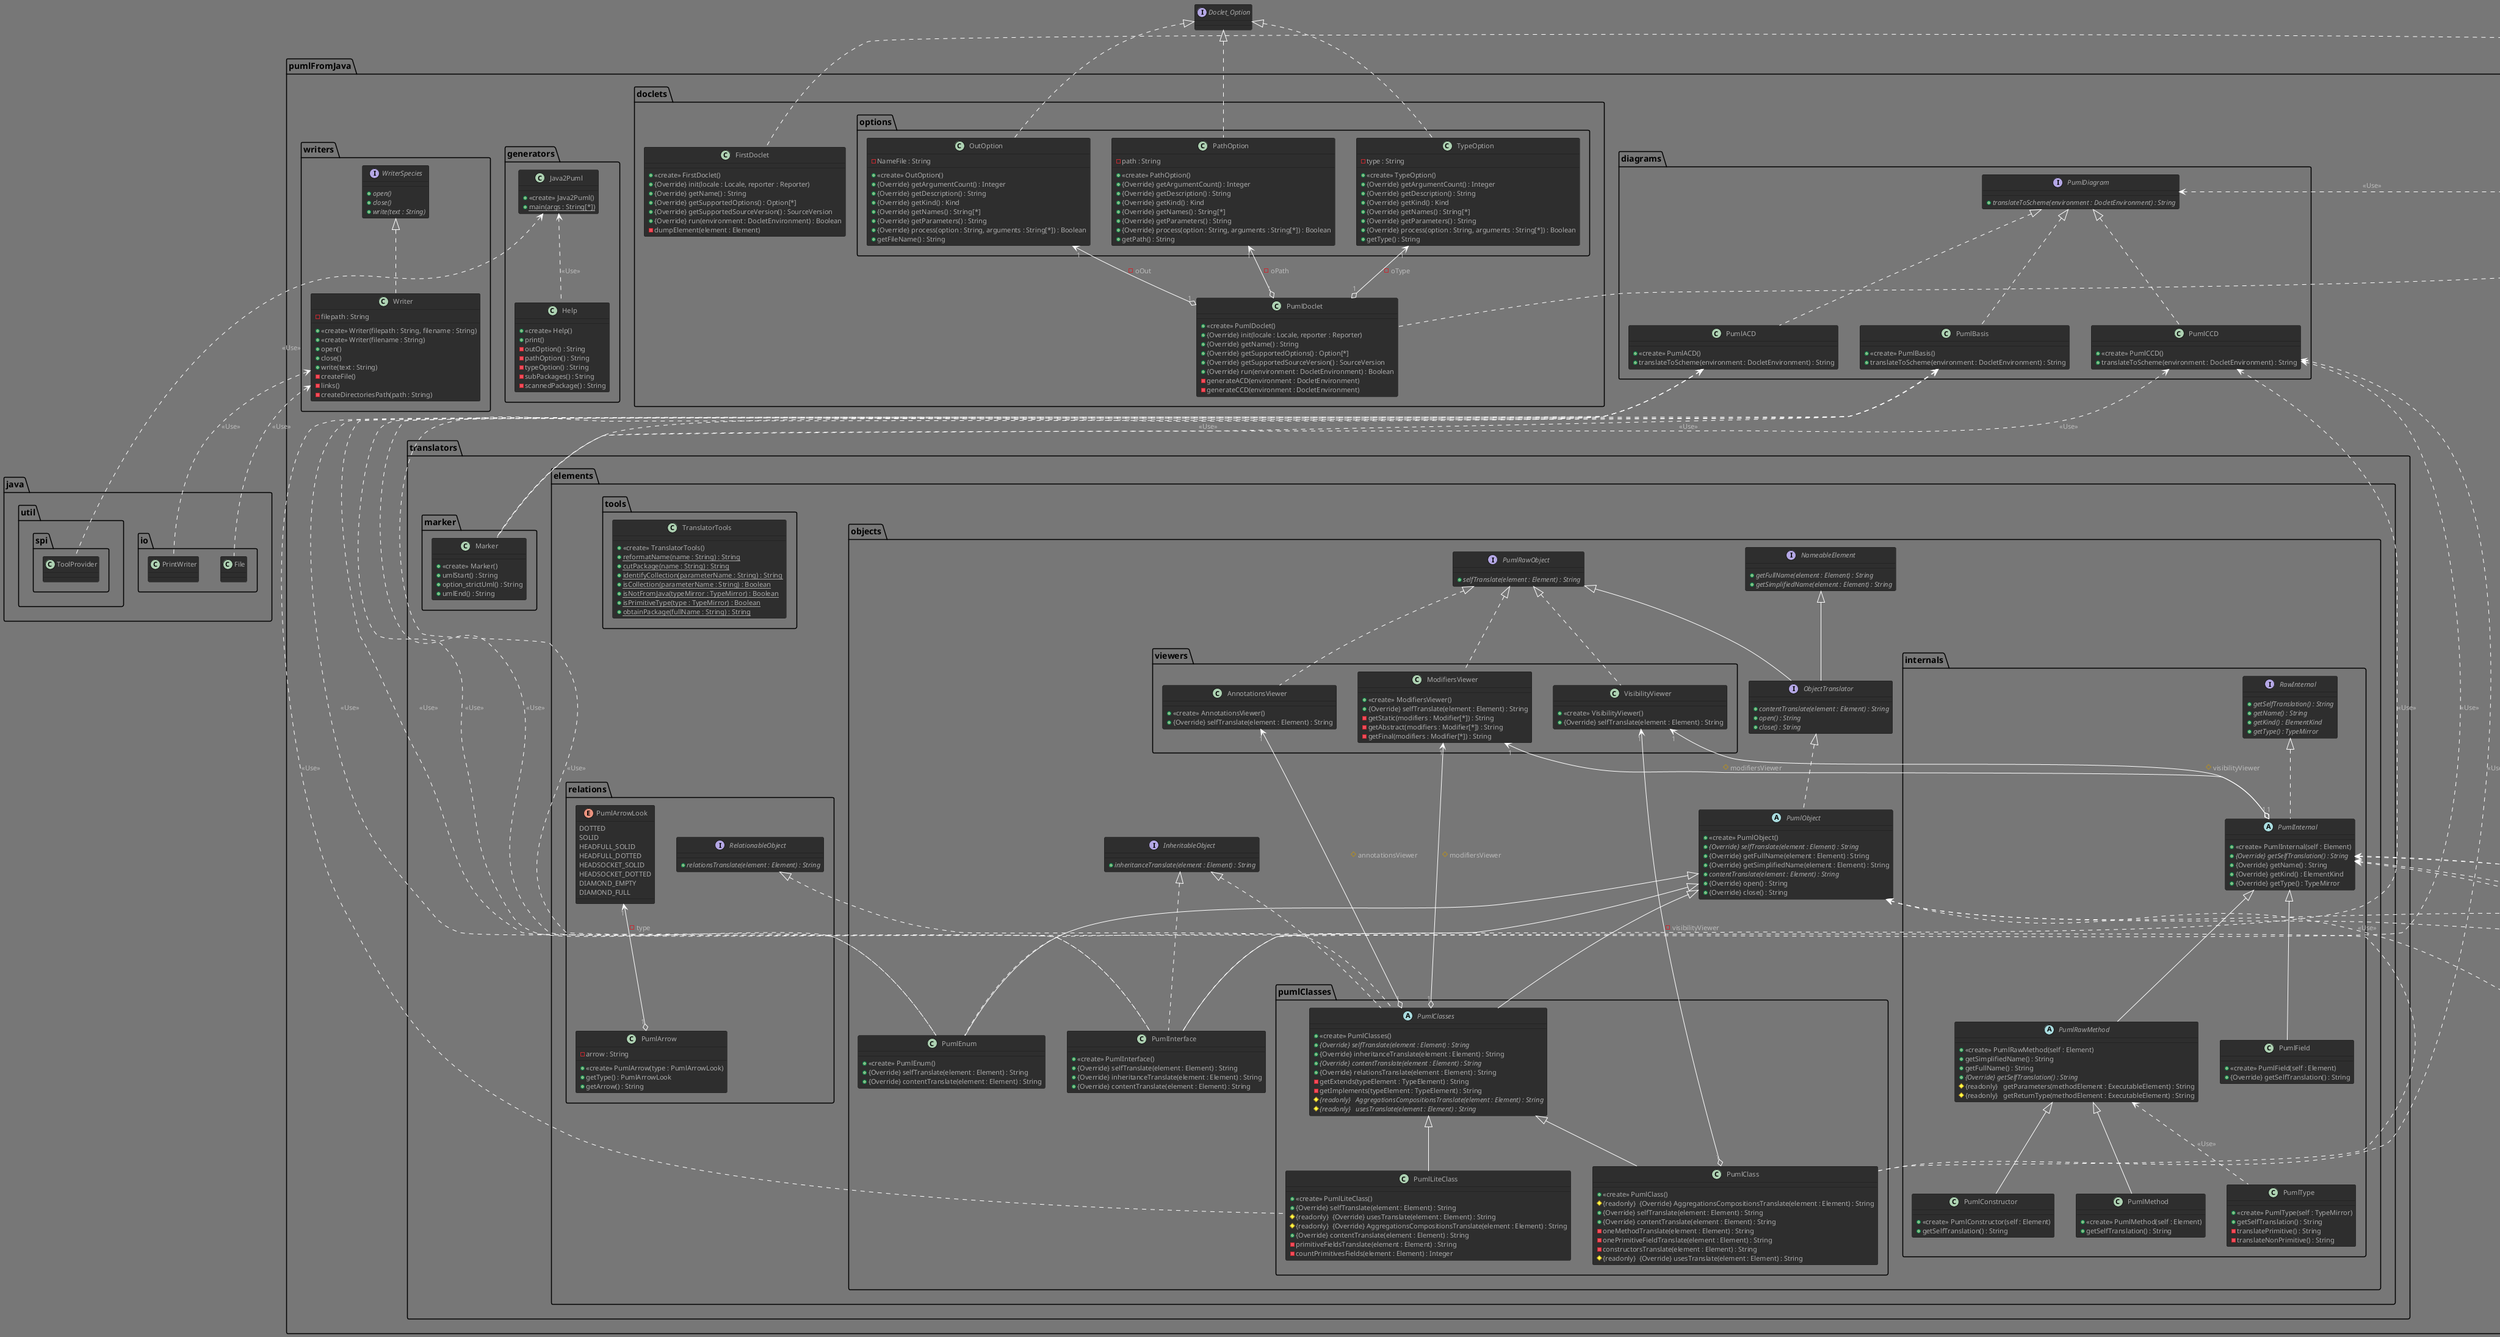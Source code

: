 @startuml
!theme reddress-darkgreen

class pumlFromJava.diagrams.PumlACD implements pumlFromJava.diagrams.PumlDiagram {
+ <<create>> PumlACD()
+  translateToScheme(environment : DocletEnvironment) : String

}
class pumlFromJava.diagrams.PumlBasis implements pumlFromJava.diagrams.PumlDiagram {
+ <<create>> PumlBasis()
+  translateToScheme(environment : DocletEnvironment) : String

}
class pumlFromJava.diagrams.PumlCCD implements pumlFromJava.diagrams.PumlDiagram {
+ <<create>> PumlCCD()
+  translateToScheme(environment : DocletEnvironment) : String

}
interface pumlFromJava.diagrams.PumlDiagram {
+ {abstract}   translateToScheme(environment : DocletEnvironment) : String

}
class pumlFromJava.doclets.FirstDoclet implements jdk.javadoc.doclet.Doclet {
+ <<create>> FirstDoclet()
+ {Override} init(locale : Locale, reporter : Reporter)
+ {Override} getName() : String
+ {Override} getSupportedOptions() : Option[*]
+ {Override} getSupportedSourceVersion() : SourceVersion
+ {Override} run(environment : DocletEnvironment) : Boolean
-  dumpElement(element : Element)

}
class pumlFromJava.doclets.PumlDoclet implements jdk.javadoc.doclet.Doclet {
+ <<create>> PumlDoclet()
+ {Override} init(locale : Locale, reporter : Reporter)
+ {Override} getName() : String
+ {Override} getSupportedOptions() : Option[*]
+ {Override} getSupportedSourceVersion() : SourceVersion
+ {Override} run(environment : DocletEnvironment) : Boolean
-  generateACD(environment : DocletEnvironment)
-  generateCCD(environment : DocletEnvironment)

}
class pumlFromJava.doclets.options.OutOption implements Doclet_Option  {
-NameFile : String
+ <<create>> OutOption()
+ {Override} getArgumentCount() : Integer
+ {Override} getDescription() : String
+ {Override} getKind() : Kind
+ {Override} getNames() : String[*]
+ {Override} getParameters() : String
+ {Override} process(option : String, arguments : String[*]) : Boolean
+  getFileName() : String

}
class pumlFromJava.doclets.options.PathOption implements Doclet_Option  {
-path : String
+ <<create>> PathOption()
+ {Override} getArgumentCount() : Integer
+ {Override} getDescription() : String
+ {Override} getKind() : Kind
+ {Override} getNames() : String[*]
+ {Override} getParameters() : String
+ {Override} process(option : String, arguments : String[*]) : Boolean
+  getPath() : String

}
class pumlFromJava.doclets.options.TypeOption implements Doclet_Option  {
-type : String
+ <<create>> TypeOption()
+ {Override} getArgumentCount() : Integer
+ {Override} getDescription() : String
+ {Override} getKind() : Kind
+ {Override} getNames() : String[*]
+ {Override} getParameters() : String
+ {Override} process(option : String, arguments : String[*]) : Boolean
+  getType() : String

}
class pumlFromJava.generators.Help {
+ <<create>> Help()
+  print()
-  outOption() : String
-  pathOption() : String
-  typeOption() : String
-  subPackages() : String
-  scannedPackage() : String

}
class pumlFromJava.generators.Java2Puml {
+ <<create>> Java2Puml()
+ {static}   main(args : String[*])

}
interface pumlFromJava.translators.elements.objects.InheritableObject {
+ {abstract}   inheritanceTranslate(element : Element) : String

}
interface pumlFromJava.translators.elements.objects.NameableElement {
+ {abstract}   getFullName(element : Element) : String
+ {abstract}   getSimplifiedName(element : Element) : String

}
interface pumlFromJava.translators.elements.objects.ObjectTranslator extends pumlFromJava.translators.elements.objects.PumlRawObject, pumlFromJava.translators.elements.objects.NameableElement {
+ {abstract}   contentTranslate(element : Element) : String
+ {abstract}   open() : String
+ {abstract}   close() : String

}
class pumlFromJava.translators.elements.objects.PumlEnum extends pumlFromJava.translators.elements.objects.PumlObject {
+ <<create>> PumlEnum()
+ {Override} selfTranslate(element : Element) : String
+ {Override} contentTranslate(element : Element) : String

}
class pumlFromJava.translators.elements.objects.PumlInterface extends pumlFromJava.translators.elements.objects.PumlObject implements pumlFromJava.translators.elements.objects.InheritableObject {
+ <<create>> PumlInterface()
+ {Override} selfTranslate(element : Element) : String
+ {Override} inheritanceTranslate(element : Element) : String
+ {Override} contentTranslate(element : Element) : String

}
abstract pumlFromJava.translators.elements.objects.PumlObject implements pumlFromJava.translators.elements.objects.ObjectTranslator {
+ <<create>> PumlObject()
+ {abstract}  {Override} selfTranslate(element : Element) : String
+ {Override} getFullName(element : Element) : String
+ {Override} getSimplifiedName(element : Element) : String
+ {abstract}   contentTranslate(element : Element) : String
+ {Override} open() : String
+ {Override} close() : String

}
interface pumlFromJava.translators.elements.objects.PumlRawObject {
+ {abstract}   selfTranslate(element : Element) : String

}
class pumlFromJava.translators.elements.objects.internals.PumlConstructor extends pumlFromJava.translators.elements.objects.internals.PumlRawMethod {
+ <<create>> PumlConstructor(self : Element)
+  getSelfTranslation() : String

}
class pumlFromJava.translators.elements.objects.internals.PumlField extends pumlFromJava.translators.elements.objects.internals.PumlInternal {
+ <<create>> PumlField(self : Element)
+ {Override} getSelfTranslation() : String

}
abstract pumlFromJava.translators.elements.objects.internals.PumlInternal implements pumlFromJava.translators.elements.objects.internals.RawInternal {
+ <<create>> PumlInternal(self : Element)
+ {abstract}  {Override} getSelfTranslation() : String
+ {Override} getName() : String
+ {Override} getKind() : ElementKind
+ {Override} getType() : TypeMirror

}
class pumlFromJava.translators.elements.objects.internals.PumlMethod extends pumlFromJava.translators.elements.objects.internals.PumlRawMethod {
+ <<create>> PumlMethod(self : Element)
+  getSelfTranslation() : String

}
abstract pumlFromJava.translators.elements.objects.internals.PumlRawMethod extends pumlFromJava.translators.elements.objects.internals.PumlInternal {
+ <<create>> PumlRawMethod(self : Element)
+  getSimplifiedName() : String
+  getFullName() : String
+ {abstract}  {Override} getSelfTranslation() : String
# {readonly}   getParameters(methodElement : ExecutableElement) : String
# {readonly}   getReturnType(methodElement : ExecutableElement) : String

}
class pumlFromJava.translators.elements.objects.internals.PumlType {
+ <<create>> PumlType(self : TypeMirror)
+  getSelfTranslation() : String
-  translatePrimitive() : String
-  translateNonPrimitive() : String

}
interface pumlFromJava.translators.elements.objects.internals.RawInternal {
+ {abstract}   getSelfTranslation() : String
+ {abstract}   getName() : String
+ {abstract}   getKind() : ElementKind
+ {abstract}   getType() : TypeMirror

}
class pumlFromJava.translators.elements.objects.pumlClasses.PumlClass extends pumlFromJava.translators.elements.objects.pumlClasses.PumlClasses {
+ <<create>> PumlClass()
# {readonly}  {Override} AggregationsCompositionsTranslate(element : Element) : String
+ {Override} selfTranslate(element : Element) : String
+ {Override} contentTranslate(element : Element) : String
-  oneMethodTranslate(element : Element) : String
-  onePrimitiveFieldTranslate(element : Element) : String
-  constructorsTranslate(element : Element) : String
# {readonly}  {Override} usesTranslate(element : Element) : String

}
abstract pumlFromJava.translators.elements.objects.pumlClasses.PumlClasses extends pumlFromJava.translators.elements.objects.PumlObject implements pumlFromJava.translators.elements.objects.InheritableObject, pumlFromJava.translators.elements.relations.RelationableObject {
+ <<create>> PumlClasses()
+ {abstract}  {Override} selfTranslate(element : Element) : String
+ {Override} inheritanceTranslate(element : Element) : String
+ {abstract}  {Override} contentTranslate(element : Element) : String
+ {Override} relationsTranslate(element : Element) : String
-  getExtends(typeElement : TypeElement) : String
-  getImplements(typeElement : TypeElement) : String
# {abstract}  {readonly}   AggregationsCompositionsTranslate(element : Element) : String
# {abstract}  {readonly}   usesTranslate(element : Element) : String

}
class pumlFromJava.translators.elements.objects.pumlClasses.PumlLiteClass extends pumlFromJava.translators.elements.objects.pumlClasses.PumlClasses {
+ <<create>> PumlLiteClass()
+ {Override} selfTranslate(element : Element) : String
# {readonly}  {Override} usesTranslate(element : Element) : String
# {readonly}  {Override} AggregationsCompositionsTranslate(element : Element) : String
+ {Override} contentTranslate(element : Element) : String
-  primitiveFieldsTranslate(element : Element) : String
-  countPrimitivesFields(element : Element) : Integer

}
class pumlFromJava.translators.elements.objects.viewers.AnnotationsViewer implements pumlFromJava.translators.elements.objects.PumlRawObject {
+ <<create>> AnnotationsViewer()
+ {Override} selfTranslate(element : Element) : String

}
class pumlFromJava.translators.elements.objects.viewers.ModifiersViewer implements pumlFromJava.translators.elements.objects.PumlRawObject {
+ <<create>> ModifiersViewer()
+ {Override} selfTranslate(element : Element) : String
-  getStatic(modifiers : Modifier[*]) : String
-  getAbstract(modifiers : Modifier[*]) : String
-  getFinal(modifiers : Modifier[*]) : String

}
class pumlFromJava.translators.elements.objects.viewers.VisibilityViewer implements pumlFromJava.translators.elements.objects.PumlRawObject {
+ <<create>> VisibilityViewer()
+ {Override} selfTranslate(element : Element) : String

}
class pumlFromJava.translators.elements.relations.PumlArrow {
-arrow : String
+ <<create>> PumlArrow(type : PumlArrowLook)
+  getType() : PumlArrowLook
+  getArrow() : String

}
enum pumlFromJava.translators.elements.relations.PumlArrowLook {
DOTTED
SOLID
HEADFULL_SOLID
HEADFULL_DOTTED
HEADSOCKET_SOLID
HEADSOCKET_DOTTED
DIAMOND_EMPTY
DIAMOND_FULL

}
interface pumlFromJava.translators.elements.relations.RelationableObject {
+ {abstract}   relationsTranslate(element : Element) : String

}
class pumlFromJava.translators.elements.tools.TranslatorTools {
+ <<create>> TranslatorTools()
+ {static}   reformatName(name : String) : String
+ {static}   cutPackage(name : String) : String
+ {static}   identifyCollection(parameterName : String) : String
+ {static}   isCollection(parameterName : String) : Boolean
+ {static}   isNotFromJava(typeMirror : TypeMirror) : Boolean
+ {static}   isPrimitiveType(type : TypeMirror) : Boolean
+ {static}   obtainPackage(fullName : String) : String

}
class pumlFromJava.translators.marker.Marker {
+ <<create>> Marker()
+  umlStart() : String
+  option_strictUml() : String
+  umlEnd() : String

}
class pumlFromJava.writers.Writer implements pumlFromJava.writers.WriterSpecies {
-filepath : String
+ <<create>> Writer(filepath : String, filename : String)
+ <<create>> Writer(filename : String)
+  open()
+  close()
+  write(text : String)
-  createFile()
-  links()
-  createDirectoriesPath(path : String)

}
interface pumlFromJava.writers.WriterSpecies {
+ {abstract}   open()
+ {abstract}   close()
+ {abstract}   write(text : String)

}
pumlFromJava.doclets.options.PathOption"1" <--o "1"PumlDoclet : -oPath
pumlFromJava.doclets.options.OutOption"1" <--o "1"PumlDoclet : -oOut
pumlFromJava.doclets.options.TypeOption"1" <--o "1"PumlDoclet : -oType
pumlFromJava.translators.elements.objects.viewers.VisibilityViewer"1" <--o "1"PumlInternal : #visibilityViewer
pumlFromJava.translators.elements.objects.viewers.ModifiersViewer"1" <--o "1"PumlInternal : #modifiersViewer
pumlFromJava.translators.elements.objects.viewers.VisibilityViewer"1" <--o "1"PumlClass : -visibilityViewer
pumlFromJava.translators.elements.objects.viewers.ModifiersViewer"1" <--o "1"PumlClasses : #modifiersViewer
pumlFromJava.translators.elements.objects.viewers.AnnotationsViewer"1" <--o "1"PumlClasses : #annotationsViewer
pumlFromJava.translators.elements.relations.PumlArrowLook"1" <--o "1"PumlArrow : -type


/' ajouts manuels '/
pumlFromJava.diagrams.PumlBasis <.. pumlFromJava.translators.marker.Marker : <<Use>>
pumlFromJava.diagrams.PumlBasis <.. pumlFromJava.translators.elements.objects.PumlInterface : <<Use>>
pumlFromJava.diagrams.PumlBasis <..  pumlFromJava.translators.elements.objects.PumlEnum  : <<Use>>
pumlFromJava.diagrams.PumlBasis <..  pumlFromJava.translators.elements.objects.pumlClasses.PumlClass : <<Use>>
pumlFromJava.diagrams.PumlDiagram <.. jdk.javadoc.doclet.DocletEnvironment : <<Use>>
pumlFromJava.diagrams.PumlCCD <.. pumlFromJava.translators.marker.Marker : <<Use>>
pumlFromJava.diagrams.PumlCCD <.. pumlFromJava.translators.elements.objects.PumlInterface : <<Use>>
pumlFromJava.diagrams.PumlCCD <..  pumlFromJava.translators.elements.objects.PumlEnum  : <<Use>>
pumlFromJava.diagrams.PumlCCD <..  pumlFromJava.translators.elements.objects.pumlClasses.PumlClass : <<Use>>
pumlFromJava.diagrams.PumlACD <.. pumlFromJava.translators.marker.Marker : <<Use>>
pumlFromJava.diagrams.PumlACD <.. pumlFromJava.translators.elements.objects.PumlInterface : <<Use>>
pumlFromJava.diagrams.PumlACD <..  pumlFromJava.translators.elements.objects.PumlEnum  : <<Use>>
pumlFromJava.diagrams.PumlACD <..  pumlFromJava.translators.elements.objects.pumlClasses.PumlLiteClass : <<Use>>
pumlFromJava.generators.Java2Puml <.. pumlFromJava.generators.Help : <<Use>>
pumlFromJava.generators.Java2Puml <.. java.util.spi.ToolProvider : <<Use>>
pumlFromJava.translators.elements.objects.internals.PumlInternal <.. javax.lang.model.element.Element : <<Use>>
pumlFromJava.translators.elements.objects.internals.PumlInternal <.. javax.lang.model.element.ElementKind : <<Use>>
pumlFromJava.translators.elements.objects.internals.PumlInternal <.. javax.lang.model.element.ExecutableElement : <<Use>>
pumlFromJava.translators.elements.objects.internals.PumlInternal <.. javax.lang.model.element.VariableElement : <<Use>>
pumlFromJava.translators.elements.objects.internals.PumlRawMethod <.. pumlFromJava.translators.elements.objects.internals.PumlType : <<Use>>
pumlFromJava.translators.elements.objects.PumlObject <.. javax.lang.model.element.Element : <<Use>>
pumlFromJava.translators.elements.objects.PumlObject <.. javax.lang.model.element.ElementKind : <<Use>>
pumlFromJava.translators.elements.objects.PumlObject <.. javax.lang.model.element.ExecutableElement : <<Use>>
pumlFromJava.writers.Writer <.. java.io.File : <<Use>>
pumlFromJava.writers.Writer <.. java.io.PrintWriter : <<Use>>

@enduml
